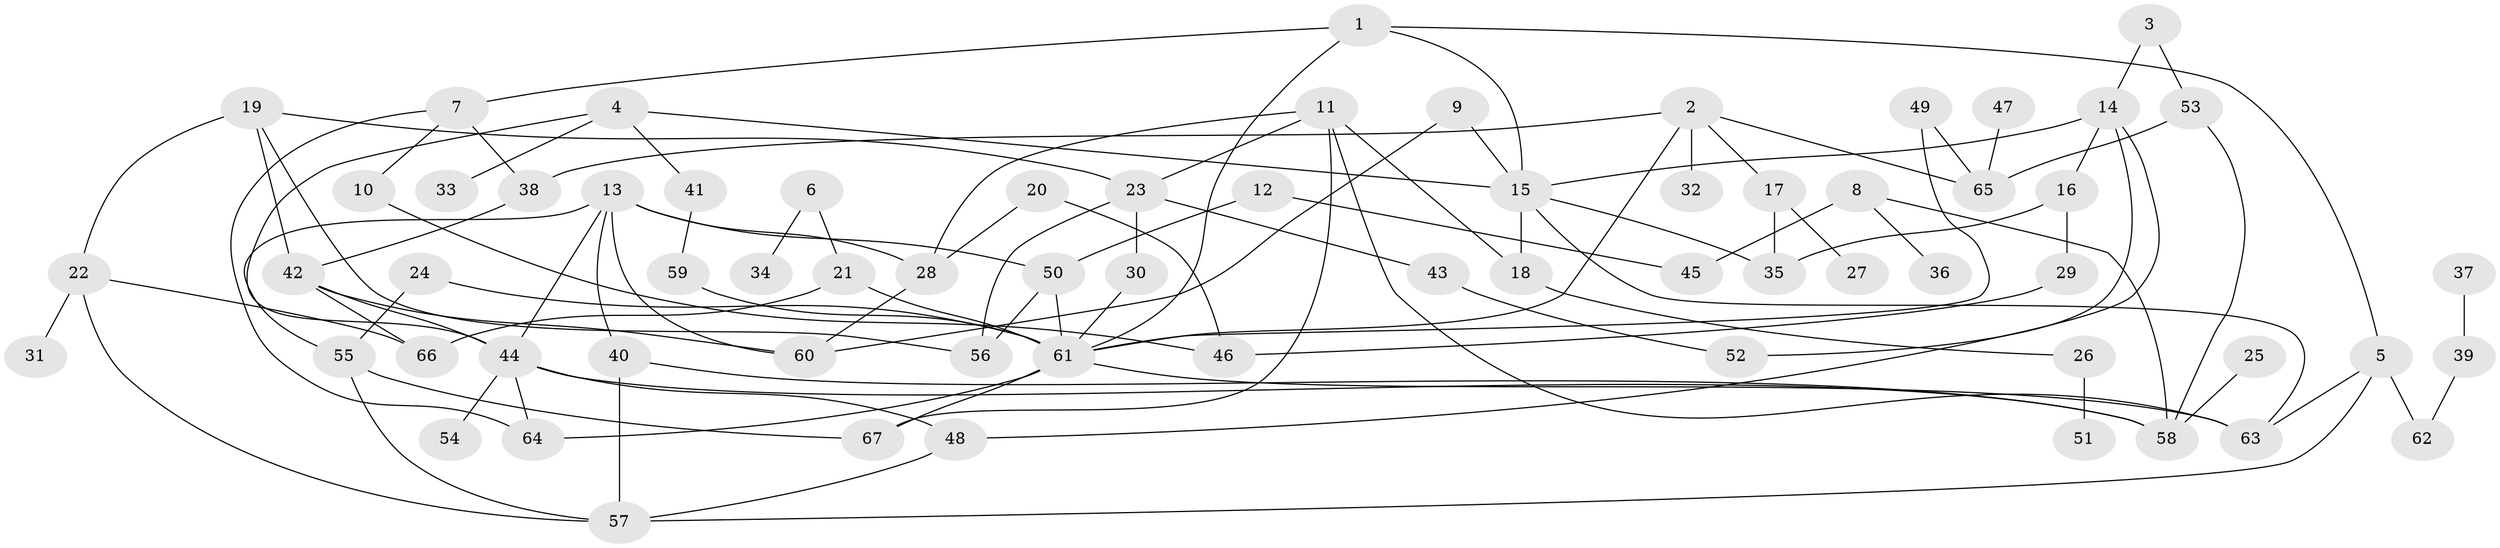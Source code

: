 // original degree distribution, {12: 0.007462686567164179, 4: 0.09701492537313433, 5: 0.06716417910447761, 8: 0.014925373134328358, 2: 0.373134328358209, 3: 0.15671641791044777, 6: 0.014925373134328358, 7: 0.007462686567164179, 1: 0.26119402985074625}
// Generated by graph-tools (version 1.1) at 2025/01/03/09/25 03:01:02]
// undirected, 67 vertices, 103 edges
graph export_dot {
graph [start="1"]
  node [color=gray90,style=filled];
  1;
  2;
  3;
  4;
  5;
  6;
  7;
  8;
  9;
  10;
  11;
  12;
  13;
  14;
  15;
  16;
  17;
  18;
  19;
  20;
  21;
  22;
  23;
  24;
  25;
  26;
  27;
  28;
  29;
  30;
  31;
  32;
  33;
  34;
  35;
  36;
  37;
  38;
  39;
  40;
  41;
  42;
  43;
  44;
  45;
  46;
  47;
  48;
  49;
  50;
  51;
  52;
  53;
  54;
  55;
  56;
  57;
  58;
  59;
  60;
  61;
  62;
  63;
  64;
  65;
  66;
  67;
  1 -- 5 [weight=1.0];
  1 -- 7 [weight=1.0];
  1 -- 15 [weight=1.0];
  1 -- 61 [weight=1.0];
  2 -- 17 [weight=1.0];
  2 -- 32 [weight=1.0];
  2 -- 38 [weight=1.0];
  2 -- 61 [weight=1.0];
  2 -- 65 [weight=1.0];
  3 -- 14 [weight=1.0];
  3 -- 53 [weight=1.0];
  4 -- 15 [weight=1.0];
  4 -- 33 [weight=1.0];
  4 -- 41 [weight=1.0];
  4 -- 44 [weight=1.0];
  5 -- 57 [weight=1.0];
  5 -- 62 [weight=1.0];
  5 -- 63 [weight=1.0];
  6 -- 21 [weight=1.0];
  6 -- 34 [weight=1.0];
  7 -- 10 [weight=1.0];
  7 -- 38 [weight=1.0];
  7 -- 64 [weight=1.0];
  8 -- 36 [weight=1.0];
  8 -- 45 [weight=1.0];
  8 -- 58 [weight=1.0];
  9 -- 15 [weight=1.0];
  9 -- 60 [weight=1.0];
  10 -- 46 [weight=1.0];
  11 -- 18 [weight=1.0];
  11 -- 23 [weight=1.0];
  11 -- 28 [weight=1.0];
  11 -- 63 [weight=1.0];
  11 -- 67 [weight=1.0];
  12 -- 45 [weight=1.0];
  12 -- 50 [weight=1.0];
  13 -- 28 [weight=1.0];
  13 -- 40 [weight=1.0];
  13 -- 44 [weight=1.0];
  13 -- 50 [weight=1.0];
  13 -- 55 [weight=1.0];
  13 -- 60 [weight=1.0];
  14 -- 15 [weight=1.0];
  14 -- 16 [weight=1.0];
  14 -- 48 [weight=1.0];
  14 -- 52 [weight=1.0];
  15 -- 18 [weight=1.0];
  15 -- 35 [weight=1.0];
  15 -- 63 [weight=1.0];
  16 -- 29 [weight=1.0];
  16 -- 35 [weight=1.0];
  17 -- 27 [weight=1.0];
  17 -- 35 [weight=1.0];
  18 -- 26 [weight=1.0];
  19 -- 22 [weight=1.0];
  19 -- 23 [weight=1.0];
  19 -- 42 [weight=1.0];
  19 -- 56 [weight=1.0];
  20 -- 28 [weight=1.0];
  20 -- 46 [weight=1.0];
  21 -- 61 [weight=1.0];
  21 -- 66 [weight=1.0];
  22 -- 31 [weight=1.0];
  22 -- 57 [weight=1.0];
  22 -- 66 [weight=1.0];
  23 -- 30 [weight=1.0];
  23 -- 43 [weight=1.0];
  23 -- 56 [weight=1.0];
  24 -- 55 [weight=1.0];
  24 -- 61 [weight=1.0];
  25 -- 58 [weight=2.0];
  26 -- 51 [weight=1.0];
  28 -- 60 [weight=1.0];
  29 -- 46 [weight=1.0];
  30 -- 61 [weight=1.0];
  37 -- 39 [weight=1.0];
  38 -- 42 [weight=1.0];
  39 -- 62 [weight=1.0];
  40 -- 57 [weight=1.0];
  40 -- 58 [weight=1.0];
  41 -- 59 [weight=1.0];
  42 -- 44 [weight=1.0];
  42 -- 60 [weight=1.0];
  42 -- 66 [weight=1.0];
  43 -- 52 [weight=1.0];
  44 -- 48 [weight=1.0];
  44 -- 54 [weight=1.0];
  44 -- 58 [weight=1.0];
  44 -- 64 [weight=1.0];
  47 -- 65 [weight=1.0];
  48 -- 57 [weight=1.0];
  49 -- 61 [weight=1.0];
  49 -- 65 [weight=1.0];
  50 -- 56 [weight=1.0];
  50 -- 61 [weight=1.0];
  53 -- 58 [weight=1.0];
  53 -- 65 [weight=1.0];
  55 -- 57 [weight=1.0];
  55 -- 67 [weight=1.0];
  59 -- 61 [weight=1.0];
  61 -- 63 [weight=1.0];
  61 -- 64 [weight=1.0];
  61 -- 67 [weight=1.0];
}
